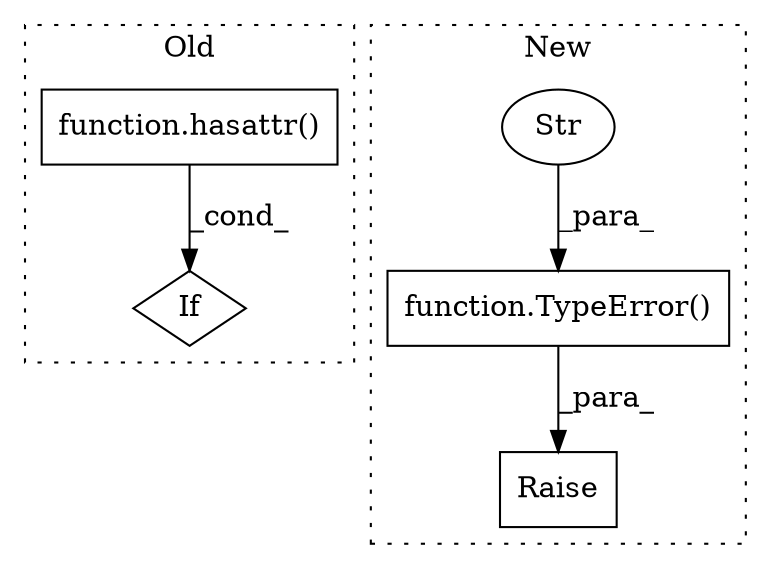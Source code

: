 digraph G {
subgraph cluster0 {
1 [label="function.hasattr()" a="75" s="810,834" l="8,1" shape="box"];
3 [label="If" a="96" s="807" l="3" shape="diamond"];
label = "Old";
style="dotted";
}
subgraph cluster1 {
2 [label="function.TypeError()" a="75" s="1161,1219" l="10,1" shape="box"];
4 [label="Str" a="66" s="1171" l="48" shape="ellipse"];
5 [label="Raise" a="91" s="1155" l="6" shape="box"];
label = "New";
style="dotted";
}
1 -> 3 [label="_cond_"];
2 -> 5 [label="_para_"];
4 -> 2 [label="_para_"];
}